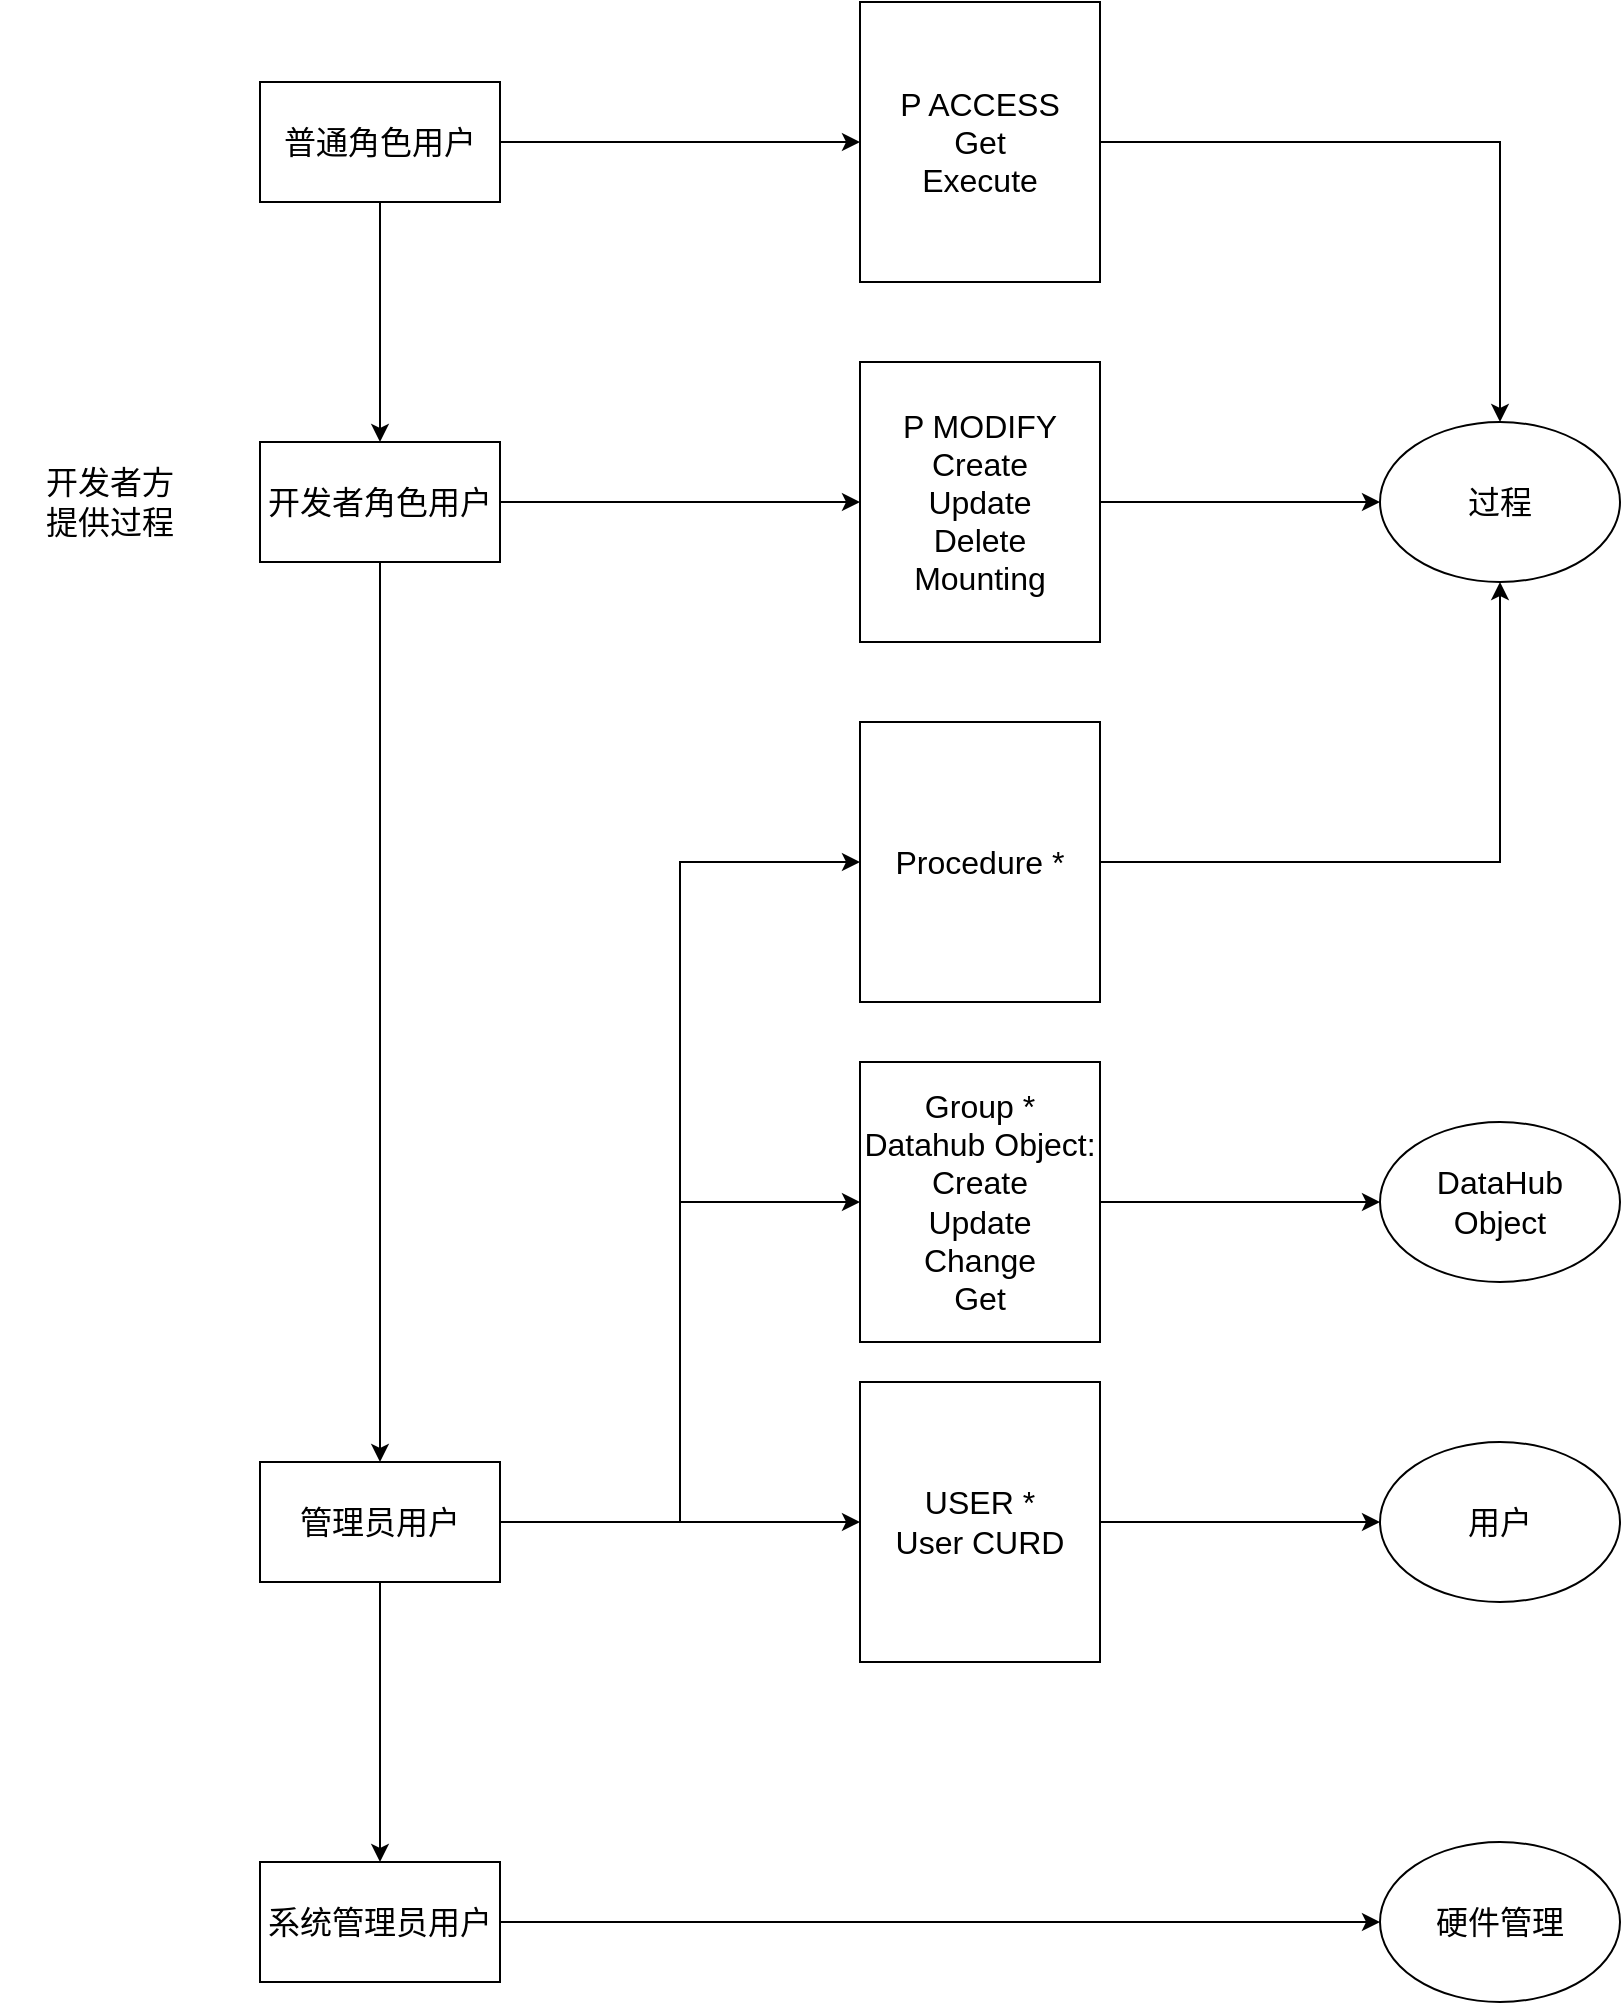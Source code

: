 <mxfile version="20.3.0" type="device"><diagram id="FwZa17I_aiRINSUqi0-D" name="Page-1"><mxGraphModel dx="1038" dy="649" grid="1" gridSize="10" guides="1" tooltips="1" connect="1" arrows="1" fold="1" page="1" pageScale="1" pageWidth="850" pageHeight="1100" math="0" shadow="0"><root><mxCell id="0"/><mxCell id="1" parent="0"/><mxCell id="t9DfW1fblT_aQJGdThq2-5" value="" style="edgeStyle=orthogonalEdgeStyle;rounded=0;orthogonalLoop=1;jettySize=auto;html=1;fontSize=16;" parent="1" source="t9DfW1fblT_aQJGdThq2-1" target="t9DfW1fblT_aQJGdThq2-2" edge="1"><mxGeometry relative="1" as="geometry"/></mxCell><mxCell id="t9DfW1fblT_aQJGdThq2-29" style="edgeStyle=orthogonalEdgeStyle;rounded=0;orthogonalLoop=1;jettySize=auto;html=1;fontSize=16;" parent="1" source="t9DfW1fblT_aQJGdThq2-1" target="t9DfW1fblT_aQJGdThq2-27" edge="1"><mxGeometry relative="1" as="geometry"/></mxCell><mxCell id="t9DfW1fblT_aQJGdThq2-1" value="&lt;span style=&quot;font-size: 16px;&quot;&gt;普通角色用户&lt;/span&gt;" style="rounded=0;whiteSpace=wrap;html=1;fontSize=16;fontStyle=0" parent="1" vertex="1"><mxGeometry x="140" y="54" width="120" height="60" as="geometry"/></mxCell><mxCell id="t9DfW1fblT_aQJGdThq2-6" value="" style="edgeStyle=orthogonalEdgeStyle;rounded=0;orthogonalLoop=1;jettySize=auto;html=1;fontSize=16;" parent="1" source="t9DfW1fblT_aQJGdThq2-2" target="t9DfW1fblT_aQJGdThq2-3" edge="1"><mxGeometry relative="1" as="geometry"/></mxCell><mxCell id="t9DfW1fblT_aQJGdThq2-30" style="edgeStyle=orthogonalEdgeStyle;rounded=0;orthogonalLoop=1;jettySize=auto;html=1;entryX=0;entryY=0.5;entryDx=0;entryDy=0;fontSize=16;" parent="1" source="t9DfW1fblT_aQJGdThq2-2" target="t9DfW1fblT_aQJGdThq2-14" edge="1"><mxGeometry relative="1" as="geometry"/></mxCell><mxCell id="t9DfW1fblT_aQJGdThq2-2" value="开发者角色用户" style="rounded=0;whiteSpace=wrap;html=1;fontSize=16;" parent="1" vertex="1"><mxGeometry x="140" y="234" width="120" height="60" as="geometry"/></mxCell><mxCell id="t9DfW1fblT_aQJGdThq2-7" value="" style="edgeStyle=orthogonalEdgeStyle;rounded=0;orthogonalLoop=1;jettySize=auto;html=1;fontSize=16;" parent="1" source="t9DfW1fblT_aQJGdThq2-3" target="t9DfW1fblT_aQJGdThq2-4" edge="1"><mxGeometry relative="1" as="geometry"/></mxCell><mxCell id="hg5WpTDWn4pC8nWxdqSO-7" style="edgeStyle=orthogonalEdgeStyle;rounded=0;orthogonalLoop=1;jettySize=auto;html=1;entryX=0;entryY=0.5;entryDx=0;entryDy=0;fontSize=16;" parent="1" source="t9DfW1fblT_aQJGdThq2-3" target="hg5WpTDWn4pC8nWxdqSO-5" edge="1"><mxGeometry relative="1" as="geometry"/></mxCell><mxCell id="hg5WpTDWn4pC8nWxdqSO-11" style="edgeStyle=orthogonalEdgeStyle;rounded=0;orthogonalLoop=1;jettySize=auto;html=1;entryX=0;entryY=0.5;entryDx=0;entryDy=0;fontSize=16;" parent="1" source="t9DfW1fblT_aQJGdThq2-3" target="t9DfW1fblT_aQJGdThq2-32" edge="1"><mxGeometry relative="1" as="geometry"/></mxCell><mxCell id="hg5WpTDWn4pC8nWxdqSO-12" style="edgeStyle=orthogonalEdgeStyle;rounded=0;orthogonalLoop=1;jettySize=auto;html=1;entryX=0;entryY=0.5;entryDx=0;entryDy=0;fontSize=16;" parent="1" source="t9DfW1fblT_aQJGdThq2-3" target="hg5WpTDWn4pC8nWxdqSO-9" edge="1"><mxGeometry relative="1" as="geometry"/></mxCell><mxCell id="t9DfW1fblT_aQJGdThq2-3" value="管理员用户" style="rounded=0;whiteSpace=wrap;html=1;fontSize=16;" parent="1" vertex="1"><mxGeometry x="140" y="744" width="120" height="60" as="geometry"/></mxCell><mxCell id="hg5WpTDWn4pC8nWxdqSO-4" style="edgeStyle=orthogonalEdgeStyle;rounded=0;orthogonalLoop=1;jettySize=auto;html=1;entryX=0;entryY=0.5;entryDx=0;entryDy=0;fontSize=16;" parent="1" source="t9DfW1fblT_aQJGdThq2-4" target="hg5WpTDWn4pC8nWxdqSO-3" edge="1"><mxGeometry relative="1" as="geometry"/></mxCell><mxCell id="t9DfW1fblT_aQJGdThq2-4" value="系统管理员用户" style="rounded=0;whiteSpace=wrap;html=1;fontSize=16;" parent="1" vertex="1"><mxGeometry x="140" y="944" width="120" height="60" as="geometry"/></mxCell><mxCell id="t9DfW1fblT_aQJGdThq2-21" style="edgeStyle=orthogonalEdgeStyle;rounded=0;orthogonalLoop=1;jettySize=auto;html=1;fontSize=16;" parent="1" source="t9DfW1fblT_aQJGdThq2-14" target="t9DfW1fblT_aQJGdThq2-17" edge="1"><mxGeometry relative="1" as="geometry"/></mxCell><mxCell id="t9DfW1fblT_aQJGdThq2-14" value="P MODIFY&lt;br style=&quot;font-size: 16px;&quot;&gt;Create&lt;br style=&quot;font-size: 16px;&quot;&gt;Update&lt;br style=&quot;font-size: 16px;&quot;&gt;Delete&lt;br style=&quot;font-size: 16px;&quot;&gt;Mounting" style="rounded=0;whiteSpace=wrap;html=1;fontSize=16;" parent="1" vertex="1"><mxGeometry x="440" y="194" width="120" height="140" as="geometry"/></mxCell><mxCell id="t9DfW1fblT_aQJGdThq2-17" value="过程" style="ellipse;whiteSpace=wrap;html=1;fontSize=16;" parent="1" vertex="1"><mxGeometry x="700" y="224" width="120" height="80" as="geometry"/></mxCell><mxCell id="t9DfW1fblT_aQJGdThq2-24" style="edgeStyle=orthogonalEdgeStyle;rounded=0;orthogonalLoop=1;jettySize=auto;html=1;exitX=0.5;exitY=1;exitDx=0;exitDy=0;fontSize=16;" parent="1" source="t9DfW1fblT_aQJGdThq2-2" target="t9DfW1fblT_aQJGdThq2-2" edge="1"><mxGeometry relative="1" as="geometry"/></mxCell><mxCell id="t9DfW1fblT_aQJGdThq2-28" style="edgeStyle=orthogonalEdgeStyle;rounded=0;orthogonalLoop=1;jettySize=auto;html=1;fontSize=16;" parent="1" source="t9DfW1fblT_aQJGdThq2-27" target="t9DfW1fblT_aQJGdThq2-17" edge="1"><mxGeometry relative="1" as="geometry"/></mxCell><mxCell id="t9DfW1fblT_aQJGdThq2-27" value="P ACCESS&lt;br style=&quot;font-size: 16px;&quot;&gt;Get&lt;br style=&quot;font-size: 16px;&quot;&gt;Execute" style="rounded=0;whiteSpace=wrap;html=1;fontSize=16;" parent="1" vertex="1"><mxGeometry x="440" y="14" width="120" height="140" as="geometry"/></mxCell><mxCell id="t9DfW1fblT_aQJGdThq2-37" style="edgeStyle=orthogonalEdgeStyle;rounded=0;orthogonalLoop=1;jettySize=auto;html=1;fontSize=16;" parent="1" source="t9DfW1fblT_aQJGdThq2-32" target="t9DfW1fblT_aQJGdThq2-17" edge="1"><mxGeometry relative="1" as="geometry"/></mxCell><mxCell id="t9DfW1fblT_aQJGdThq2-32" value="Procedure *" style="rounded=0;whiteSpace=wrap;html=1;fontSize=16;" parent="1" vertex="1"><mxGeometry x="440" y="374" width="120" height="140" as="geometry"/></mxCell><mxCell id="t9DfW1fblT_aQJGdThq2-35" value="开发者方&lt;br style=&quot;font-size: 16px;&quot;&gt;提供过程" style="text;html=1;strokeColor=none;fillColor=none;align=center;verticalAlign=middle;whiteSpace=wrap;rounded=0;fontSize=16;" parent="1" vertex="1"><mxGeometry x="10" y="239" width="110" height="50" as="geometry"/></mxCell><mxCell id="hg5WpTDWn4pC8nWxdqSO-1" value="DataHub&lt;br style=&quot;font-size: 16px;&quot;&gt;Object" style="ellipse;whiteSpace=wrap;html=1;fontSize=16;" parent="1" vertex="1"><mxGeometry x="700" y="574" width="120" height="80" as="geometry"/></mxCell><mxCell id="hg5WpTDWn4pC8nWxdqSO-3" value="硬件管理" style="ellipse;whiteSpace=wrap;html=1;fontSize=16;" parent="1" vertex="1"><mxGeometry x="700" y="934" width="120" height="80" as="geometry"/></mxCell><mxCell id="hg5WpTDWn4pC8nWxdqSO-8" style="edgeStyle=orthogonalEdgeStyle;rounded=0;orthogonalLoop=1;jettySize=auto;html=1;fontSize=16;" parent="1" source="hg5WpTDWn4pC8nWxdqSO-5" target="hg5WpTDWn4pC8nWxdqSO-1" edge="1"><mxGeometry relative="1" as="geometry"/></mxCell><mxCell id="hg5WpTDWn4pC8nWxdqSO-5" value="Group *&lt;br style=&quot;font-size: 16px;&quot;&gt;Datahub Object:&lt;br style=&quot;font-size: 16px;&quot;&gt;Create&lt;br style=&quot;font-size: 16px;&quot;&gt;Update&lt;br style=&quot;font-size: 16px;&quot;&gt;Change&lt;br style=&quot;font-size: 16px;&quot;&gt;Get" style="rounded=0;whiteSpace=wrap;html=1;fontSize=16;" parent="1" vertex="1"><mxGeometry x="440" y="544" width="120" height="140" as="geometry"/></mxCell><mxCell id="hg5WpTDWn4pC8nWxdqSO-6" value="用户" style="ellipse;whiteSpace=wrap;html=1;fontSize=16;" parent="1" vertex="1"><mxGeometry x="700" y="734" width="120" height="80" as="geometry"/></mxCell><mxCell id="hg5WpTDWn4pC8nWxdqSO-10" style="edgeStyle=orthogonalEdgeStyle;rounded=0;orthogonalLoop=1;jettySize=auto;html=1;entryX=0;entryY=0.5;entryDx=0;entryDy=0;fontSize=16;" parent="1" source="hg5WpTDWn4pC8nWxdqSO-9" target="hg5WpTDWn4pC8nWxdqSO-6" edge="1"><mxGeometry relative="1" as="geometry"/></mxCell><mxCell id="hg5WpTDWn4pC8nWxdqSO-9" value="USER *&lt;br style=&quot;font-size: 16px;&quot;&gt;User CURD" style="rounded=0;whiteSpace=wrap;html=1;fontSize=16;" parent="1" vertex="1"><mxGeometry x="440" y="704" width="120" height="140" as="geometry"/></mxCell></root></mxGraphModel></diagram></mxfile>